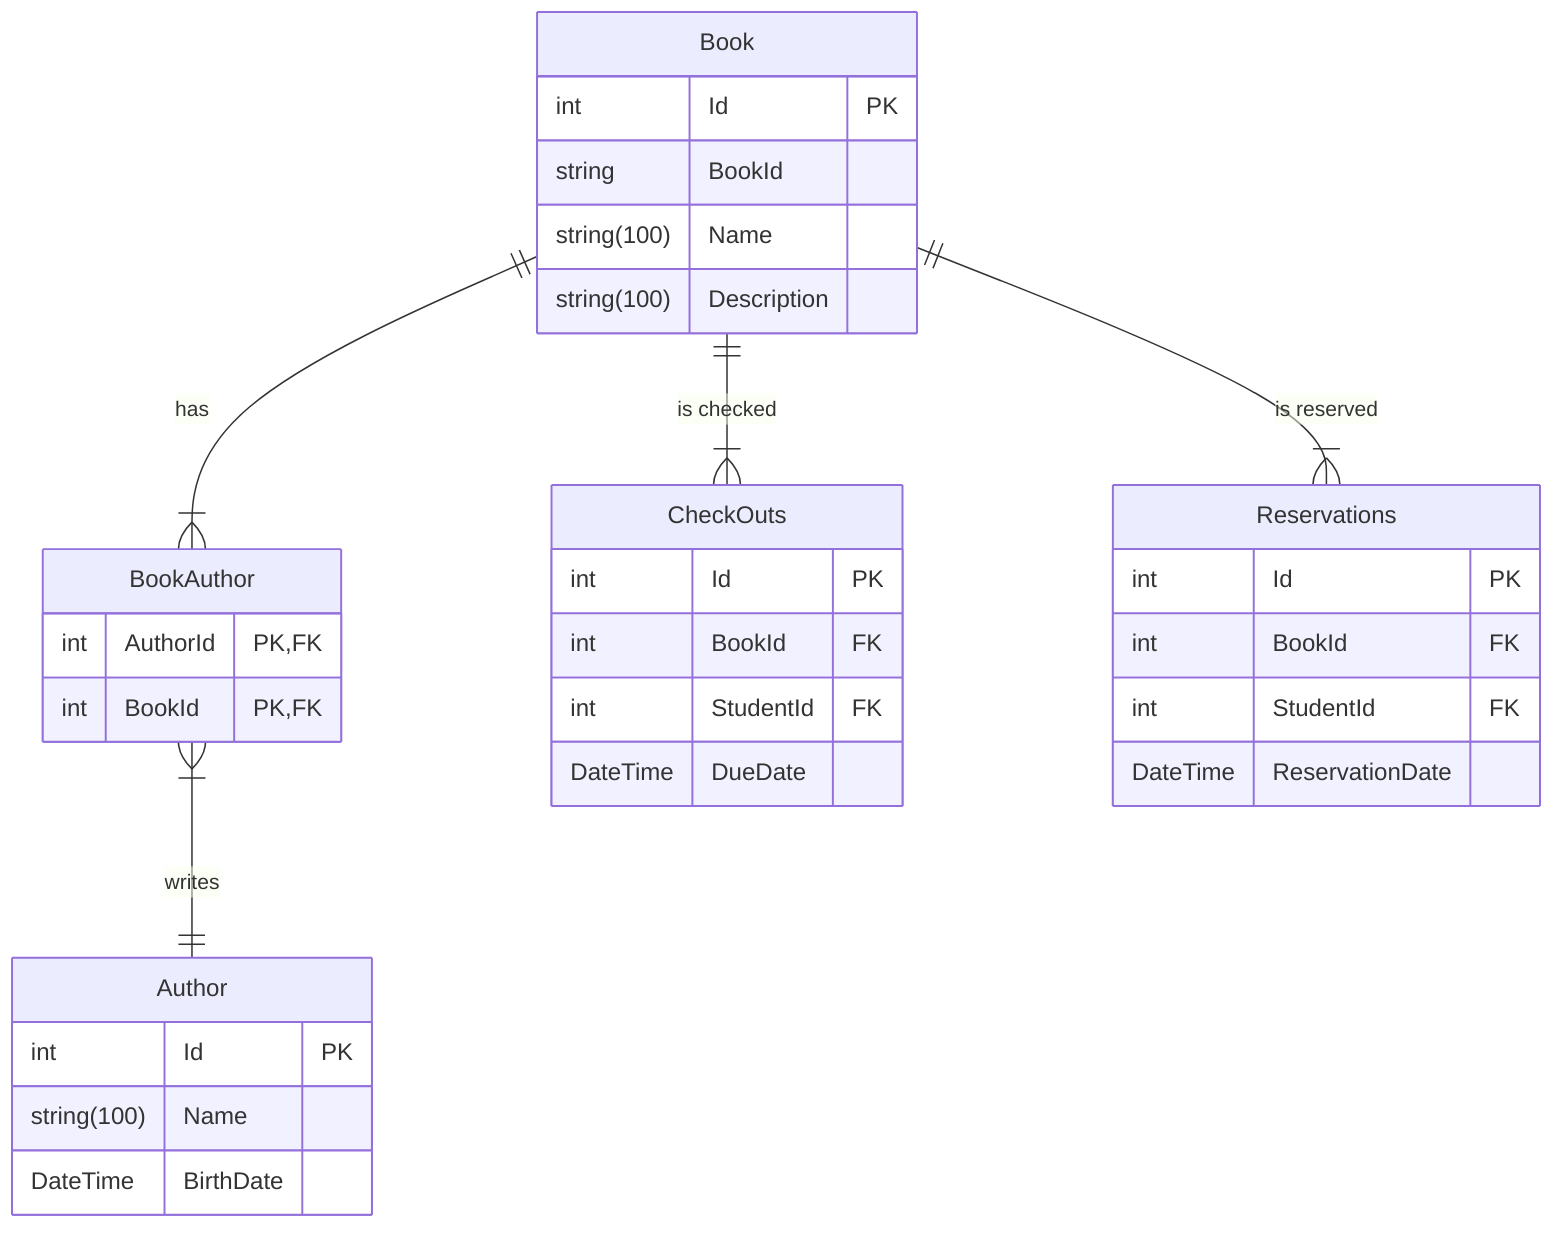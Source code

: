 erDiagram

    Book ||--|{ BookAuthor : has
    BookAuthor }|--|| Author : writes
    Book ||--|{ CheckOuts : "is checked"
    Book ||--|{ Reservations : "is reserved"

    Book {
        int Id PK
        string BookId
        string(100) Name
        string(100) Description
    }

    BookAuthor {
        int AuthorId PK,FK
        int BookId PK,FK
    }

    Author {
        int Id PK
        string(100) Name
        DateTime BirthDate
    }

    CheckOuts {
        int Id PK
        int BookId FK
        int StudentId FK
        DateTime DueDate
    }

    Reservations {
        int Id PK
        int BookId FK
        int StudentId FK
        DateTime ReservationDate
    }